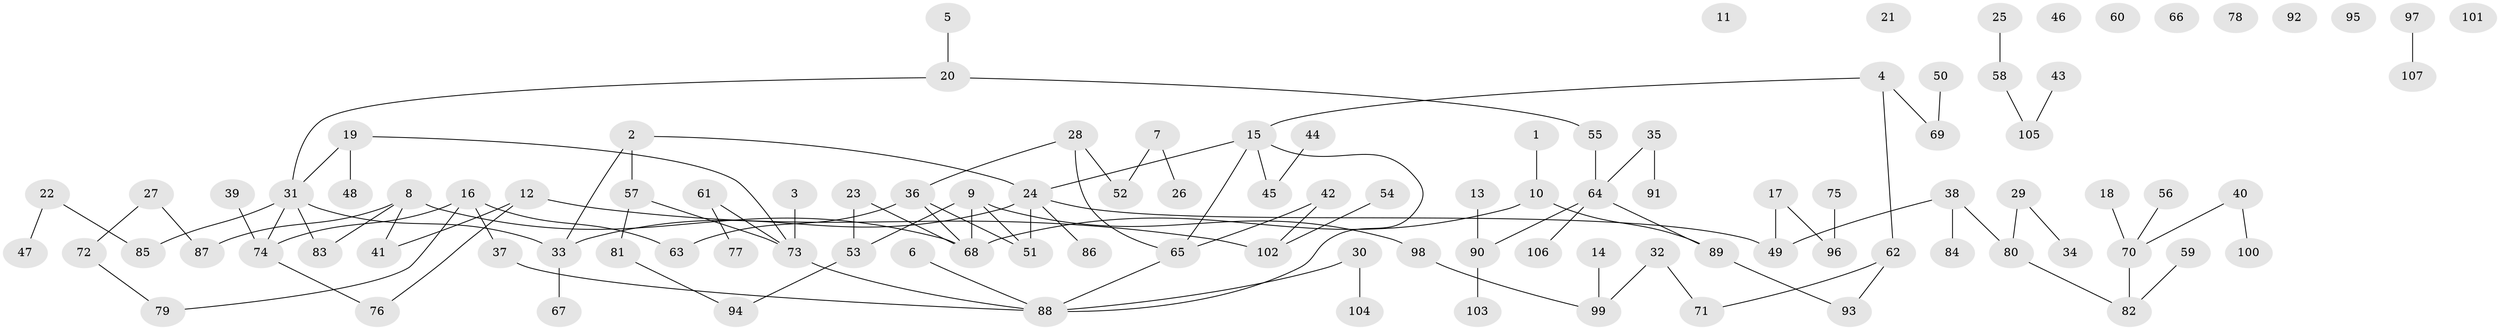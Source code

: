 // coarse degree distribution, {3: 0.09615384615384616, 6: 0.038461538461538464, 1: 0.4230769230769231, 10: 0.019230769230769232, 2: 0.09615384615384616, 4: 0.07692307692307693, 0: 0.19230769230769232, 11: 0.019230769230769232, 5: 0.038461538461538464}
// Generated by graph-tools (version 1.1) at 2025/16/03/04/25 18:16:34]
// undirected, 107 vertices, 112 edges
graph export_dot {
graph [start="1"]
  node [color=gray90,style=filled];
  1;
  2;
  3;
  4;
  5;
  6;
  7;
  8;
  9;
  10;
  11;
  12;
  13;
  14;
  15;
  16;
  17;
  18;
  19;
  20;
  21;
  22;
  23;
  24;
  25;
  26;
  27;
  28;
  29;
  30;
  31;
  32;
  33;
  34;
  35;
  36;
  37;
  38;
  39;
  40;
  41;
  42;
  43;
  44;
  45;
  46;
  47;
  48;
  49;
  50;
  51;
  52;
  53;
  54;
  55;
  56;
  57;
  58;
  59;
  60;
  61;
  62;
  63;
  64;
  65;
  66;
  67;
  68;
  69;
  70;
  71;
  72;
  73;
  74;
  75;
  76;
  77;
  78;
  79;
  80;
  81;
  82;
  83;
  84;
  85;
  86;
  87;
  88;
  89;
  90;
  91;
  92;
  93;
  94;
  95;
  96;
  97;
  98;
  99;
  100;
  101;
  102;
  103;
  104;
  105;
  106;
  107;
  1 -- 10;
  2 -- 24;
  2 -- 33;
  2 -- 57;
  3 -- 73;
  4 -- 15;
  4 -- 62;
  4 -- 69;
  5 -- 20;
  6 -- 88;
  7 -- 26;
  7 -- 52;
  8 -- 41;
  8 -- 68;
  8 -- 83;
  8 -- 87;
  9 -- 51;
  9 -- 53;
  9 -- 68;
  9 -- 98;
  10 -- 68;
  10 -- 89;
  12 -- 41;
  12 -- 76;
  12 -- 102;
  13 -- 90;
  14 -- 99;
  15 -- 24;
  15 -- 45;
  15 -- 65;
  15 -- 88;
  16 -- 37;
  16 -- 63;
  16 -- 74;
  16 -- 79;
  17 -- 49;
  17 -- 96;
  18 -- 70;
  19 -- 31;
  19 -- 48;
  19 -- 73;
  20 -- 31;
  20 -- 55;
  22 -- 47;
  22 -- 85;
  23 -- 53;
  23 -- 68;
  24 -- 33;
  24 -- 49;
  24 -- 51;
  24 -- 86;
  25 -- 58;
  27 -- 72;
  27 -- 87;
  28 -- 36;
  28 -- 52;
  28 -- 65;
  29 -- 34;
  29 -- 80;
  30 -- 88;
  30 -- 104;
  31 -- 33;
  31 -- 74;
  31 -- 83;
  31 -- 85;
  32 -- 71;
  32 -- 99;
  33 -- 67;
  35 -- 64;
  35 -- 91;
  36 -- 51;
  36 -- 63;
  36 -- 68;
  37 -- 88;
  38 -- 49;
  38 -- 80;
  38 -- 84;
  39 -- 74;
  40 -- 70;
  40 -- 100;
  42 -- 65;
  42 -- 102;
  43 -- 105;
  44 -- 45;
  50 -- 69;
  53 -- 94;
  54 -- 102;
  55 -- 64;
  56 -- 70;
  57 -- 73;
  57 -- 81;
  58 -- 105;
  59 -- 82;
  61 -- 73;
  61 -- 77;
  62 -- 71;
  62 -- 93;
  64 -- 89;
  64 -- 90;
  64 -- 106;
  65 -- 88;
  70 -- 82;
  72 -- 79;
  73 -- 88;
  74 -- 76;
  75 -- 96;
  80 -- 82;
  81 -- 94;
  89 -- 93;
  90 -- 103;
  97 -- 107;
  98 -- 99;
}
